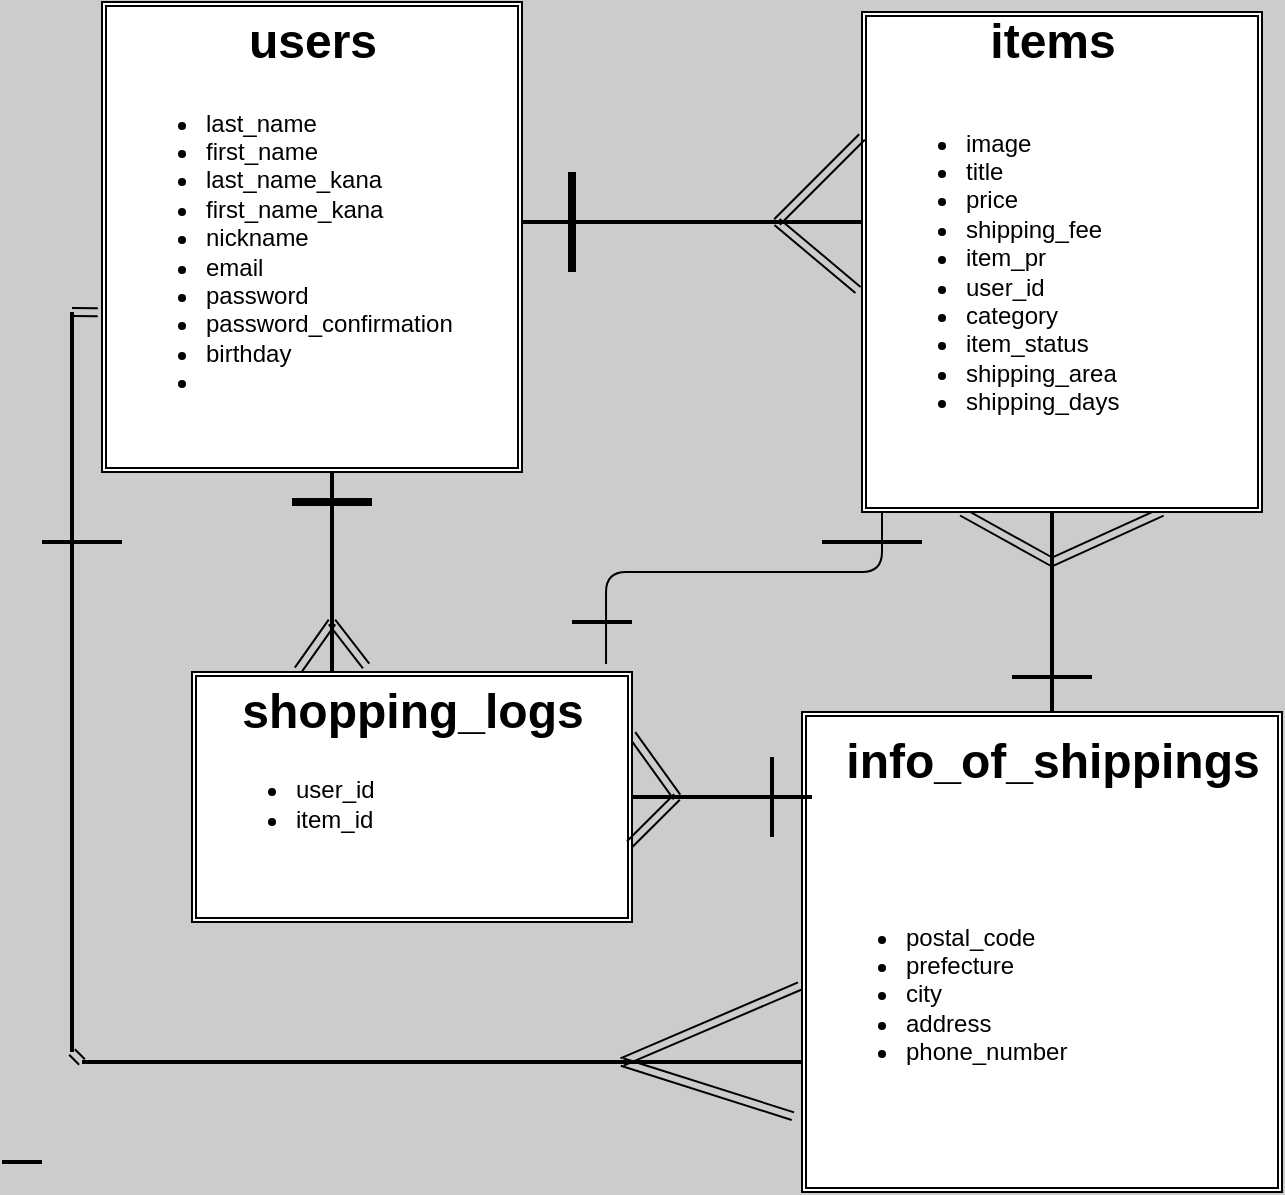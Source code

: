 <mxfile version="14.2.4" type="embed">
    <diagram id="JqoRUaOv8S4FLNKRgEQK" name="ページ1">
        <mxGraphModel dx="1130" dy="559" grid="1" gridSize="10" guides="1" tooltips="1" connect="1" arrows="0" fold="1" page="1" pageScale="1" pageWidth="827" pageHeight="1169" background="#CCCCCC" math="0" shadow="0">
            <root>
                <mxCell id="0"/>
                <mxCell id="1" parent="0"/>
                <mxCell id="145" value="" style="edgeStyle=elbowEdgeStyle;elbow=vertical;endArrow=classic;html=1;exitX=0.941;exitY=-0.032;exitDx=0;exitDy=0;exitPerimeter=0;entryX=0;entryY=1;entryDx=0;entryDy=0;" edge="1" parent="1" source="103" target="110">
                    <mxGeometry width="50" height="50" relative="1" as="geometry">
                        <mxPoint x="292.02" y="366" as="sourcePoint"/>
                        <mxPoint x="432" y="320.04" as="targetPoint"/>
                        <Array as="points">
                            <mxPoint x="432" y="320"/>
                        </Array>
                    </mxGeometry>
                </mxCell>
                <mxCell id="99" value="" style="shape=ext;double=1;rounded=0;whiteSpace=wrap;html=1;" vertex="1" parent="1">
                    <mxGeometry x="40" y="35" width="210" height="235" as="geometry"/>
                </mxCell>
                <mxCell id="100" value="users" style="text;strokeColor=none;fillColor=none;html=1;fontSize=24;fontStyle=1;verticalAlign=middle;align=center;" vertex="1" parent="1">
                    <mxGeometry x="40" y="40" width="210" height="30" as="geometry"/>
                </mxCell>
                <mxCell id="155" style="edgeStyle=none;shape=link;rounded=0;orthogonalLoop=1;jettySize=auto;html=1;exitX=0.25;exitY=1;exitDx=0;exitDy=0;entryX=0.25;entryY=0.5;entryDx=0;entryDy=0;entryPerimeter=0;startArrow=none;startFill=0;" edge="1" parent="1" source="101" target="151">
                    <mxGeometry relative="1" as="geometry"/>
                </mxCell>
                <mxCell id="156" style="edgeStyle=none;shape=link;rounded=0;orthogonalLoop=1;jettySize=auto;html=1;exitX=0.75;exitY=1;exitDx=0;exitDy=0;entryX=0.25;entryY=0.5;entryDx=0;entryDy=0;entryPerimeter=0;startArrow=none;startFill=0;" edge="1" parent="1" source="101" target="151">
                    <mxGeometry relative="1" as="geometry"/>
                </mxCell>
                <mxCell id="101" value="" style="shape=ext;double=1;rounded=0;whiteSpace=wrap;html=1;" vertex="1" parent="1">
                    <mxGeometry x="420" y="40" width="200" height="250" as="geometry"/>
                </mxCell>
                <mxCell id="102" value="" style="shape=ext;double=1;rounded=0;whiteSpace=wrap;html=1;" vertex="1" parent="1">
                    <mxGeometry x="390" y="390" width="240" height="240" as="geometry"/>
                </mxCell>
                <mxCell id="182" style="edgeStyle=none;shape=link;rounded=0;orthogonalLoop=1;jettySize=auto;html=1;exitX=1;exitY=0.25;exitDx=0;exitDy=0;entryX=0.25;entryY=0.5;entryDx=0;entryDy=0;entryPerimeter=0;startArrow=none;startFill=0;" edge="1" parent="1" source="103" target="178">
                    <mxGeometry relative="1" as="geometry"/>
                </mxCell>
                <mxCell id="103" value="" style="shape=ext;double=1;rounded=0;whiteSpace=wrap;html=1;" vertex="1" parent="1">
                    <mxGeometry x="85" y="370" width="220" height="125" as="geometry"/>
                </mxCell>
                <mxCell id="104" style="edgeStyle=orthogonalEdgeStyle;rounded=0;orthogonalLoop=1;jettySize=auto;html=1;exitX=0.5;exitY=1;exitDx=0;exitDy=0;" edge="1" parent="1" source="100" target="100">
                    <mxGeometry relative="1" as="geometry"/>
                </mxCell>
                <mxCell id="105" value="&lt;ul&gt;&lt;li&gt;last_name&lt;/li&gt;&lt;li&gt;first_name&lt;/li&gt;&lt;li&gt;last_name_kana&lt;/li&gt;&lt;li&gt;first_name_kana&lt;/li&gt;&lt;li&gt;nickname&lt;/li&gt;&lt;li&gt;email&lt;/li&gt;&lt;li&gt;password&lt;/li&gt;&lt;li&gt;password_confirmation&lt;/li&gt;&lt;li&gt;birthday&lt;/li&gt;&lt;li&gt;&lt;br&gt;&lt;/li&gt;&lt;/ul&gt;" style="text;strokeColor=none;fillColor=none;html=1;whiteSpace=wrap;verticalAlign=middle;overflow=hidden;align=left;" vertex="1" parent="1">
                    <mxGeometry x="50" y="60" width="190" height="200" as="geometry"/>
                </mxCell>
                <mxCell id="109" value="items" style="text;strokeColor=none;fillColor=none;html=1;fontSize=24;fontStyle=1;verticalAlign=middle;align=center;" vertex="1" parent="1">
                    <mxGeometry x="425" y="40" width="180" height="30" as="geometry"/>
                </mxCell>
                <mxCell id="110" value="&lt;ul&gt;&lt;li&gt;image&lt;/li&gt;&lt;li&gt;title&lt;/li&gt;&lt;li&gt;price&lt;/li&gt;&lt;li&gt;shipping_fee&lt;/li&gt;&lt;li&gt;item_pr&lt;/li&gt;&lt;li&gt;user_id&lt;/li&gt;&lt;li&gt;category&lt;/li&gt;&lt;li&gt;item_status&lt;/li&gt;&lt;li&gt;shipping_area&lt;/li&gt;&lt;li&gt;shipping_days&lt;/li&gt;&lt;/ul&gt;" style="text;strokeColor=none;fillColor=none;html=1;whiteSpace=wrap;verticalAlign=middle;overflow=hidden;align=left;" vertex="1" parent="1">
                    <mxGeometry x="430" y="60" width="180" height="220" as="geometry"/>
                </mxCell>
                <mxCell id="114" value="info_of_shippings" style="text;strokeColor=none;fillColor=none;html=1;fontSize=24;fontStyle=1;verticalAlign=middle;align=center;" vertex="1" parent="1">
                    <mxGeometry x="450" y="397.5" width="130" height="35" as="geometry"/>
                </mxCell>
                <mxCell id="117" value="&lt;ul&gt;&lt;li&gt;postal_code&lt;/li&gt;&lt;li&gt;prefecture&lt;/li&gt;&lt;li&gt;city&lt;/li&gt;&lt;li&gt;address&lt;/li&gt;&lt;li&gt;phone_number&lt;/li&gt;&lt;/ul&gt;" style="text;strokeColor=none;fillColor=none;html=1;whiteSpace=wrap;verticalAlign=middle;overflow=hidden;align=left;" vertex="1" parent="1">
                    <mxGeometry x="400" y="432.5" width="150" height="197.5" as="geometry"/>
                </mxCell>
                <mxCell id="134" style="edgeStyle=none;shape=link;rounded=0;orthogonalLoop=1;jettySize=auto;html=1;exitX=0.75;exitY=0.5;exitDx=0;exitDy=0;exitPerimeter=0;startArrow=none;startFill=0;width=4;entryX=0;entryY=0.25;entryDx=0;entryDy=0;" edge="1" parent="1" source="121" target="101">
                    <mxGeometry relative="1" as="geometry">
                        <mxPoint x="416" y="117" as="targetPoint"/>
                        <Array as="points"/>
                    </mxGeometry>
                </mxCell>
                <mxCell id="135" style="edgeStyle=none;shape=link;rounded=0;orthogonalLoop=1;jettySize=auto;html=1;exitX=0.75;exitY=0.5;exitDx=0;exitDy=0;exitPerimeter=0;entryX=-0.01;entryY=0.556;entryDx=0;entryDy=0;entryPerimeter=0;startArrow=none;startFill=0;" edge="1" parent="1" source="121" target="101">
                    <mxGeometry relative="1" as="geometry"/>
                </mxCell>
                <mxCell id="121" value="" style="line;strokeWidth=2;html=1;align=left;" vertex="1" parent="1">
                    <mxGeometry x="250" y="140" width="170" height="10" as="geometry"/>
                </mxCell>
                <mxCell id="123" value="" style="line;strokeWidth=4;direction=south;html=1;perimeter=backbonePerimeter;points=[];outlineConnect=0;align=left;" vertex="1" parent="1">
                    <mxGeometry x="270" y="120" width="10" height="50" as="geometry"/>
                </mxCell>
                <mxCell id="124" value="shopping_logs" style="text;strokeColor=none;fillColor=none;html=1;fontSize=24;fontStyle=1;verticalAlign=middle;align=center;" vertex="1" parent="1">
                    <mxGeometry x="110" y="370" width="170" height="40" as="geometry"/>
                </mxCell>
                <mxCell id="126" value="&lt;ul&gt;&lt;li&gt;user_id&lt;/li&gt;&lt;li&gt;item_id&lt;/li&gt;&lt;/ul&gt;" style="text;strokeColor=none;fillColor=none;html=1;whiteSpace=wrap;verticalAlign=middle;overflow=hidden;align=left;" vertex="1" parent="1">
                    <mxGeometry x="95" y="377.5" width="120" height="117.5" as="geometry"/>
                </mxCell>
                <mxCell id="138" style="edgeStyle=none;shape=link;rounded=0;orthogonalLoop=1;jettySize=auto;html=1;exitX=0.75;exitY=0.5;exitDx=0;exitDy=0;exitPerimeter=0;entryX=0.165;entryY=-0.025;entryDx=0;entryDy=0;entryPerimeter=0;startArrow=none;startFill=0;" edge="1" parent="1" source="136" target="124">
                    <mxGeometry relative="1" as="geometry"/>
                </mxCell>
                <mxCell id="139" style="edgeStyle=none;shape=link;rounded=0;orthogonalLoop=1;jettySize=auto;html=1;exitX=0.75;exitY=0.5;exitDx=0;exitDy=0;exitPerimeter=0;entryX=0.365;entryY=-0.075;entryDx=0;entryDy=0;entryPerimeter=0;startArrow=none;startFill=0;" edge="1" parent="1" source="136" target="124">
                    <mxGeometry relative="1" as="geometry"/>
                </mxCell>
                <mxCell id="136" value="" style="line;strokeWidth=2;direction=south;html=1;align=left;" vertex="1" parent="1">
                    <mxGeometry x="150" y="270" width="10" height="100" as="geometry"/>
                </mxCell>
                <mxCell id="137" value="" style="line;strokeWidth=4;html=1;perimeter=backbonePerimeter;points=[];outlineConnect=0;align=left;" vertex="1" parent="1">
                    <mxGeometry x="135" y="280" width="40" height="10" as="geometry"/>
                </mxCell>
                <mxCell id="143" value="" style="line;strokeWidth=2;html=1;align=left;" vertex="1" parent="1">
                    <mxGeometry x="275" y="340" width="30" height="10" as="geometry"/>
                </mxCell>
                <mxCell id="148" value="" style="line;strokeWidth=2;html=1;align=left;" vertex="1" parent="1">
                    <mxGeometry x="400" y="300" width="50" height="10" as="geometry"/>
                </mxCell>
                <mxCell id="151" value="" style="line;strokeWidth=2;direction=south;html=1;align=left;" vertex="1" parent="1">
                    <mxGeometry x="510" y="290" width="10" height="100" as="geometry"/>
                </mxCell>
                <mxCell id="154" value="" style="line;strokeWidth=2;html=1;align=left;" vertex="1" parent="1">
                    <mxGeometry x="495" y="367.5" width="40" height="10" as="geometry"/>
                </mxCell>
                <mxCell id="170" style="edgeStyle=none;shape=link;rounded=0;orthogonalLoop=1;jettySize=auto;html=1;exitX=1;exitY=0.5;exitDx=0;exitDy=0;exitPerimeter=0;entryX=1;entryY=0.5;entryDx=0;entryDy=0;entryPerimeter=0;startArrow=none;startFill=0;" edge="1" parent="1" source="168" target="169">
                    <mxGeometry relative="1" as="geometry"/>
                </mxCell>
                <mxCell id="176" style="edgeStyle=none;shape=link;rounded=0;orthogonalLoop=1;jettySize=auto;html=1;exitX=0.25;exitY=0.5;exitDx=0;exitDy=0;exitPerimeter=0;entryX=-0.005;entryY=0.571;entryDx=0;entryDy=0;entryPerimeter=0;startArrow=none;startFill=0;" edge="1" parent="1" source="168" target="102">
                    <mxGeometry relative="1" as="geometry"/>
                </mxCell>
                <mxCell id="177" style="edgeStyle=none;shape=link;rounded=0;orthogonalLoop=1;jettySize=auto;html=1;exitX=0.25;exitY=0.5;exitDx=0;exitDy=0;exitPerimeter=0;entryX=-0.019;entryY=0.842;entryDx=0;entryDy=0;entryPerimeter=0;startArrow=none;startFill=0;" edge="1" parent="1" source="168" target="102">
                    <mxGeometry relative="1" as="geometry"/>
                </mxCell>
                <mxCell id="168" value="" style="line;strokeWidth=2;direction=west;html=1;align=left;" vertex="1" parent="1">
                    <mxGeometry x="30" y="560" width="360" height="10" as="geometry"/>
                </mxCell>
                <mxCell id="173" style="edgeStyle=none;shape=link;rounded=0;orthogonalLoop=1;jettySize=auto;html=1;exitX=0;exitY=0.5;exitDx=0;exitDy=0;exitPerimeter=0;entryX=-0.01;entryY=0.66;entryDx=0;entryDy=0;entryPerimeter=0;startArrow=none;startFill=0;" edge="1" parent="1" source="169" target="99">
                    <mxGeometry relative="1" as="geometry"/>
                </mxCell>
                <mxCell id="169" value="" style="line;strokeWidth=2;direction=south;html=1;align=left;" vertex="1" parent="1">
                    <mxGeometry x="20" y="190" width="10" height="370" as="geometry"/>
                </mxCell>
                <mxCell id="172" value="" style="line;strokeWidth=2;html=1;align=left;" vertex="1" parent="1">
                    <mxGeometry x="-10" y="610" width="20" height="10" as="geometry"/>
                </mxCell>
                <mxCell id="174" value="" style="line;strokeWidth=2;html=1;align=left;" vertex="1" parent="1">
                    <mxGeometry x="10" y="300" width="40" height="10" as="geometry"/>
                </mxCell>
                <mxCell id="183" style="edgeStyle=none;shape=link;rounded=0;orthogonalLoop=1;jettySize=auto;html=1;exitX=0.25;exitY=0.5;exitDx=0;exitDy=0;exitPerimeter=0;entryX=0.995;entryY=0.688;entryDx=0;entryDy=0;entryPerimeter=0;startArrow=none;startFill=0;" edge="1" parent="1" source="178" target="103">
                    <mxGeometry relative="1" as="geometry"/>
                </mxCell>
                <mxCell id="178" value="" style="line;strokeWidth=2;html=1;align=left;" vertex="1" parent="1">
                    <mxGeometry x="305" y="427.5" width="90" height="10" as="geometry"/>
                </mxCell>
                <mxCell id="179" value="" style="line;strokeWidth=2;direction=south;html=1;align=left;" vertex="1" parent="1">
                    <mxGeometry x="370" y="412.5" width="10" height="40" as="geometry"/>
                </mxCell>
            </root>
        </mxGraphModel>
    </diagram>
</mxfile>